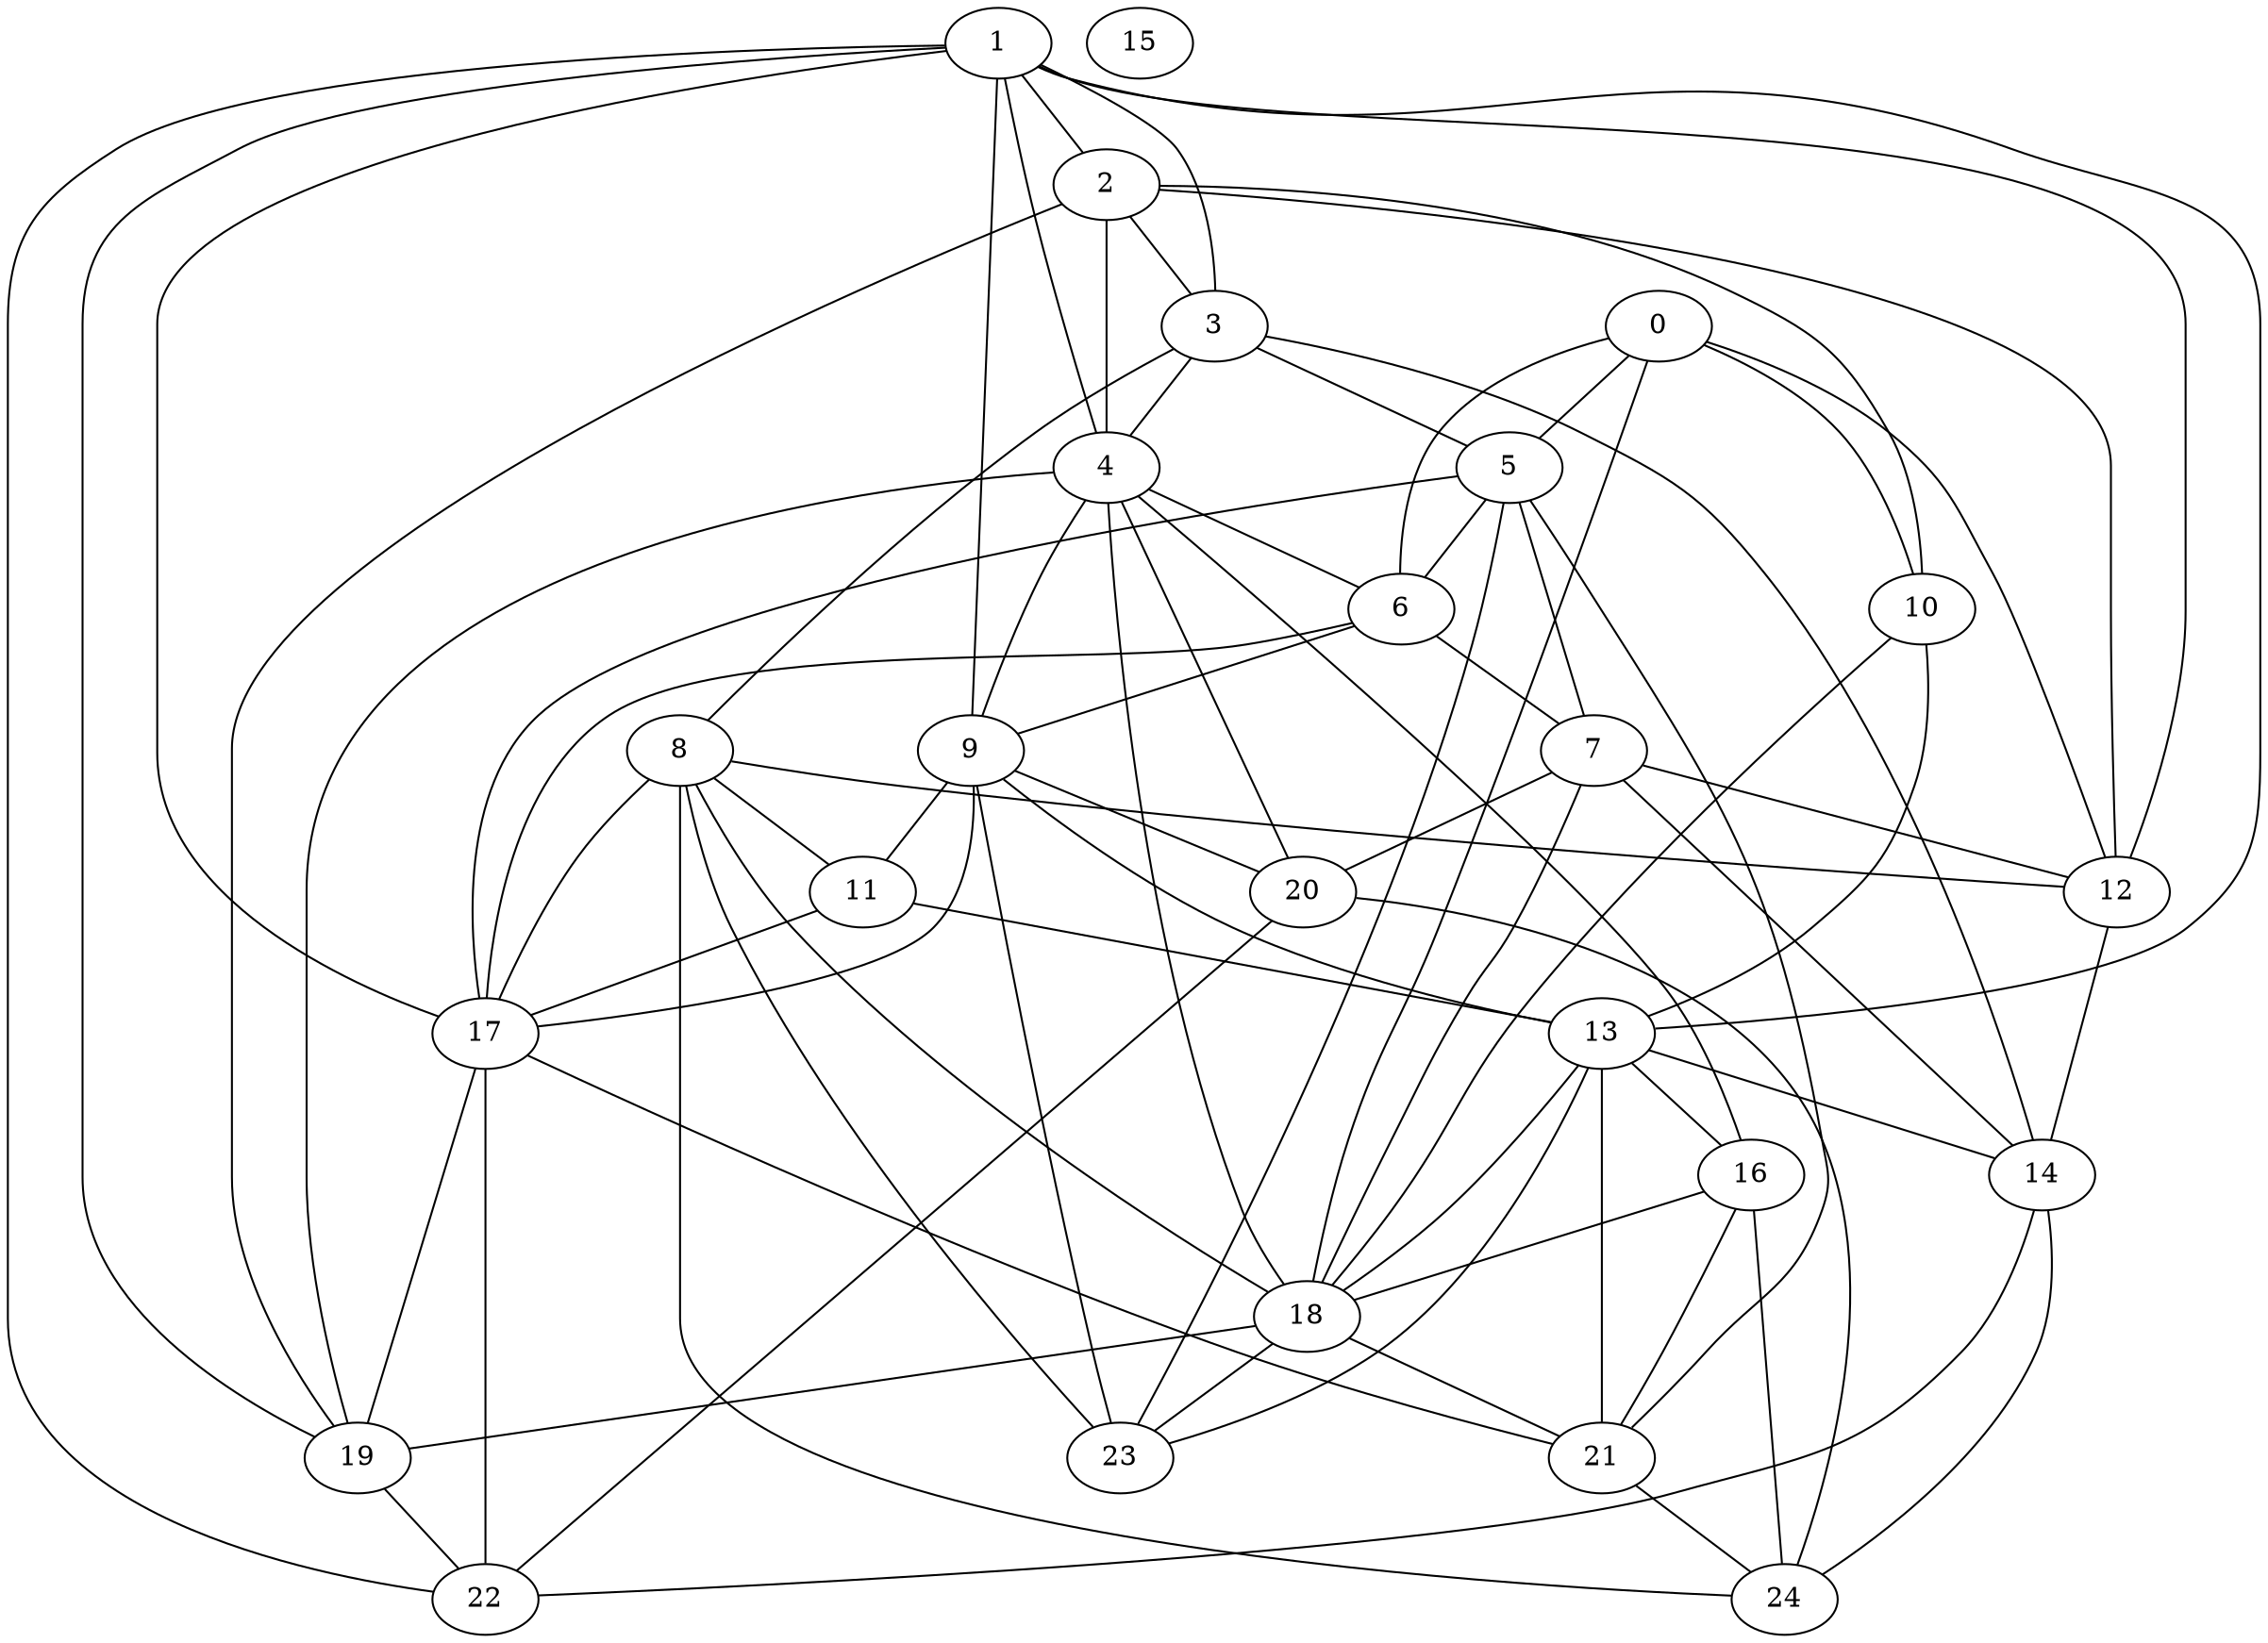 strict graph "gnp_random_graph(25,0.25)" {
0;
1;
2;
3;
4;
5;
6;
7;
8;
9;
10;
11;
12;
13;
14;
15;
16;
17;
18;
19;
20;
21;
22;
23;
24;
0 -- 10  [is_available=True, prob="1.0"];
0 -- 18  [is_available=True, prob="0.635814464952"];
0 -- 12  [is_available=True, prob="0.739924372038"];
0 -- 5  [is_available=True, prob="0.614384551592"];
0 -- 6  [is_available=True, prob="0.91162598883"];
1 -- 2  [is_available=True, prob="0.968248441156"];
1 -- 3  [is_available=True, prob="0.915798932493"];
1 -- 4  [is_available=True, prob="0.722436799617"];
1 -- 9  [is_available=True, prob="1.0"];
1 -- 12  [is_available=True, prob="0.429916756309"];
1 -- 13  [is_available=True, prob="0.228926092347"];
1 -- 17  [is_available=True, prob="0.0206999630959"];
1 -- 19  [is_available=True, prob="0.675891886937"];
1 -- 22  [is_available=True, prob="0.528244512479"];
2 -- 3  [is_available=True, prob="0.0361550158089"];
2 -- 4  [is_available=True, prob="0.420085647644"];
2 -- 10  [is_available=True, prob="0.565436026323"];
2 -- 12  [is_available=True, prob="0.0713365928108"];
2 -- 19  [is_available=True, prob="0.654207382197"];
3 -- 4  [is_available=True, prob="0.889121899808"];
3 -- 5  [is_available=True, prob="0.821348876642"];
3 -- 8  [is_available=True, prob="0.834619221632"];
3 -- 14  [is_available=True, prob="0.694175118814"];
4 -- 6  [is_available=True, prob="0.997297786119"];
4 -- 9  [is_available=True, prob="1.0"];
4 -- 16  [is_available=True, prob="1.0"];
4 -- 18  [is_available=True, prob="0.125180154033"];
4 -- 19  [is_available=True, prob="1.0"];
4 -- 20  [is_available=True, prob="1.0"];
5 -- 6  [is_available=True, prob="0.191519224248"];
5 -- 7  [is_available=True, prob="0.579386661787"];
5 -- 17  [is_available=True, prob="0.945742044582"];
5 -- 21  [is_available=True, prob="0.137296264444"];
5 -- 23  [is_available=True, prob="0.576494813663"];
6 -- 7  [is_available=True, prob="1.0"];
6 -- 9  [is_available=True, prob="1.0"];
6 -- 17  [is_available=True, prob="0.267386252339"];
7 -- 12  [is_available=True, prob="0.985074748608"];
7 -- 14  [is_available=True, prob="0.111310115957"];
7 -- 18  [is_available=True, prob="0.0286585013776"];
7 -- 20  [is_available=True, prob="0.0382439447942"];
8 -- 11  [is_available=True, prob="0.21707931588"];
8 -- 12  [is_available=True, prob="0.961841705646"];
8 -- 17  [is_available=True, prob="1.0"];
8 -- 18  [is_available=True, prob="0.596853986106"];
8 -- 23  [is_available=True, prob="0.760490994226"];
8 -- 24  [is_available=True, prob="0.644486283328"];
9 -- 11  [is_available=True, prob="0.831980960424"];
9 -- 13  [is_available=True, prob="0.489714502924"];
9 -- 17  [is_available=True, prob="0.259617091328"];
9 -- 20  [is_available=True, prob="1.0"];
9 -- 23  [is_available=True, prob="1.0"];
10 -- 18  [is_available=True, prob="0.402566343599"];
10 -- 13  [is_available=True, prob="1.0"];
11 -- 13  [is_available=True, prob="0.634508988506"];
11 -- 17  [is_available=True, prob="0.829859430402"];
12 -- 14  [is_available=True, prob="0.200409155517"];
13 -- 14  [is_available=True, prob="0.727784666306"];
13 -- 16  [is_available=True, prob="0.906347435568"];
13 -- 18  [is_available=True, prob="1.0"];
13 -- 21  [is_available=True, prob="0.901534336664"];
13 -- 23  [is_available=True, prob="0.387264432678"];
14 -- 22  [is_available=True, prob="0.607653102964"];
14 -- 24  [is_available=True, prob="1.0"];
16 -- 24  [is_available=True, prob="0.896645731625"];
16 -- 18  [is_available=True, prob="0.58860298751"];
16 -- 21  [is_available=True, prob="0.879945475614"];
17 -- 19  [is_available=True, prob="0.902809755316"];
17 -- 21  [is_available=True, prob="0.181672763438"];
17 -- 22  [is_available=True, prob="0.917058320404"];
18 -- 19  [is_available=True, prob="1.0"];
18 -- 21  [is_available=True, prob="0.861294565622"];
18 -- 23  [is_available=True, prob="0.284019638322"];
19 -- 22  [is_available=True, prob="0.628599080731"];
20 -- 24  [is_available=True, prob="1.0"];
20 -- 22  [is_available=True, prob="1.0"];
21 -- 24  [is_available=True, prob="0.381784561031"];
}
